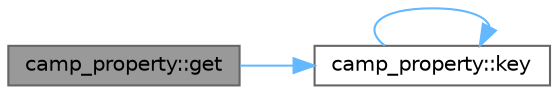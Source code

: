 digraph "camp_property::get"
{
 // LATEX_PDF_SIZE
  bgcolor="transparent";
  edge [fontname=Helvetica,fontsize=10,labelfontname=Helvetica,labelfontsize=10];
  node [fontname=Helvetica,fontsize=10,shape=box,height=0.2,width=0.4];
  rankdir="LR";
  Node1 [label="camp_property::get",height=0.2,width=0.4,color="gray40", fillcolor="grey60", style="filled", fontcolor="black",tooltip="Find a key-value pair by key name. Returns a null pointer if the key name is not found."];
  Node1 -> Node2 [color="steelblue1",style="solid"];
  Node2 [label="camp_property::key",height=0.2,width=0.4,color="grey40", fillcolor="white", style="filled",URL="$namespacecamp__property.html#a52abce158c4eccd039de4f875d697869",tooltip="Get the key name of a property."];
  Node2 -> Node2 [color="steelblue1",style="solid"];
}
